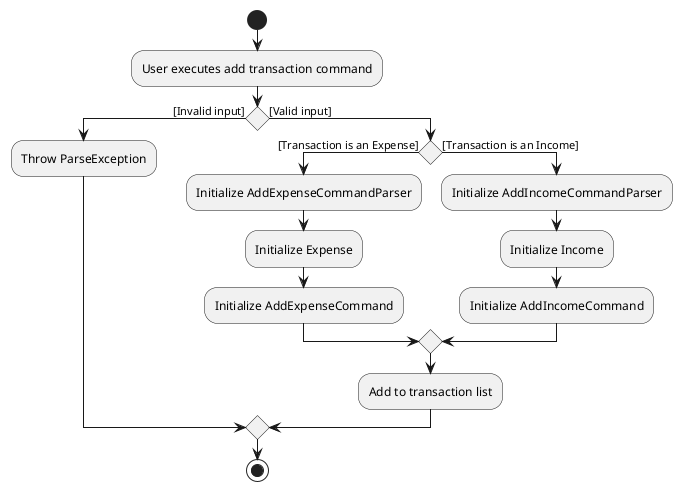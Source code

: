 @startuml
start
:User executes add transaction command;

if () then ([Invalid input])
    :Throw ParseException;
else ([Valid input])
    if () then ([Transaction is an Expense])
        :Initialize AddExpenseCommandParser;
        :Initialize Expense;
        :Initialize AddExpenseCommand;
    else ([Transaction is an Income])
        :Initialize AddIncomeCommandParser;
        :Initialize Income;
        :Initialize AddIncomeCommand;
    endif
        :Add to transaction list;
endif
stop
@enduml
